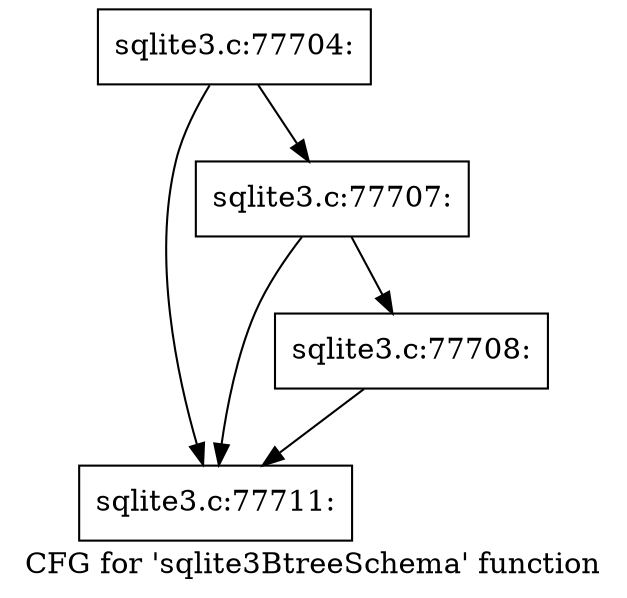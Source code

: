 digraph "CFG for 'sqlite3BtreeSchema' function" {
	label="CFG for 'sqlite3BtreeSchema' function";

	Node0x55c0f76cb340 [shape=record,label="{sqlite3.c:77704:}"];
	Node0x55c0f76cb340 -> Node0x55c0f76ccc30;
	Node0x55c0f76cb340 -> Node0x55c0f76ccc80;
	Node0x55c0f76ccc80 [shape=record,label="{sqlite3.c:77707:}"];
	Node0x55c0f76ccc80 -> Node0x55c0f76ccbe0;
	Node0x55c0f76ccc80 -> Node0x55c0f76ccc30;
	Node0x55c0f76ccbe0 [shape=record,label="{sqlite3.c:77708:}"];
	Node0x55c0f76ccbe0 -> Node0x55c0f76ccc30;
	Node0x55c0f76ccc30 [shape=record,label="{sqlite3.c:77711:}"];
}
